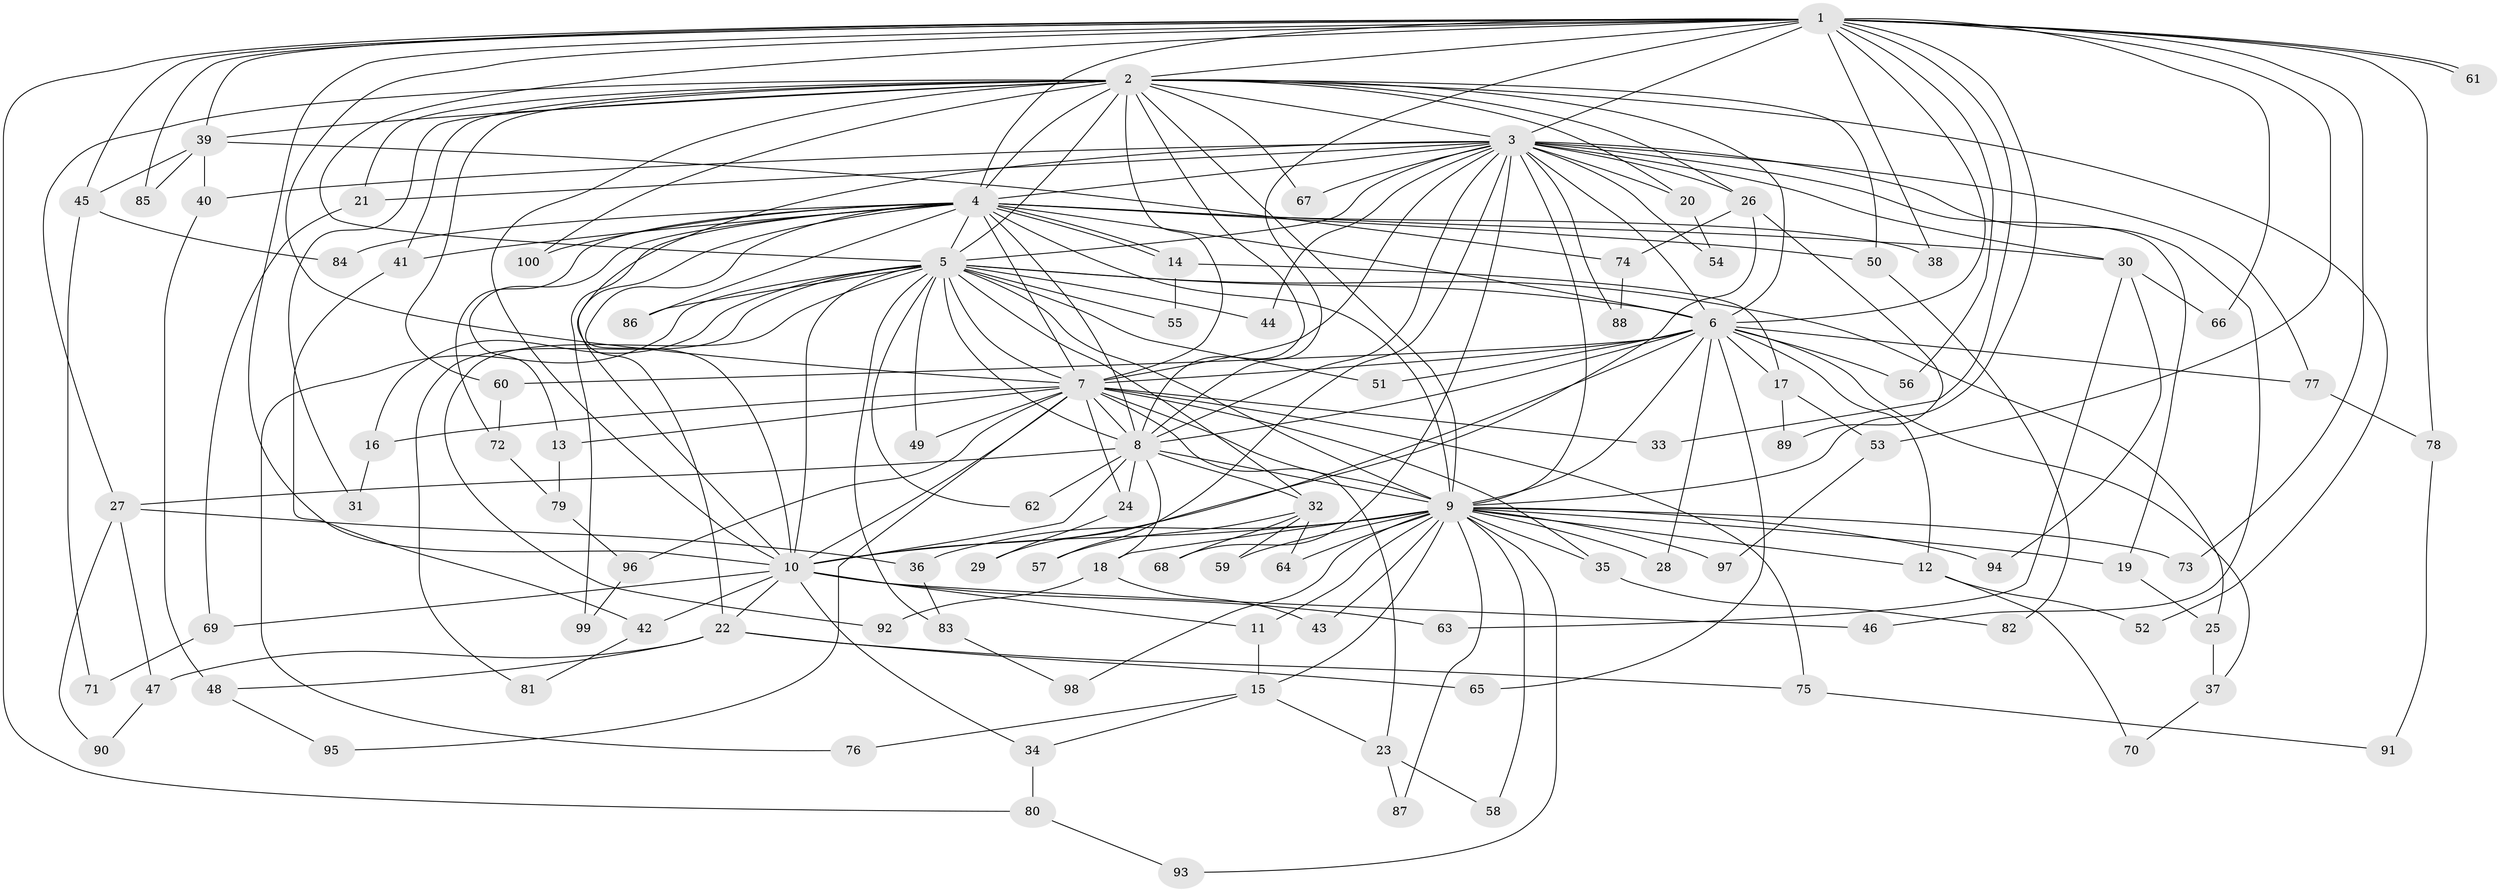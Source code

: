// Generated by graph-tools (version 1.1) at 2025/11/02/21/25 10:11:07]
// undirected, 100 vertices, 225 edges
graph export_dot {
graph [start="1"]
  node [color=gray90,style=filled];
  1;
  2;
  3;
  4;
  5;
  6;
  7;
  8;
  9;
  10;
  11;
  12;
  13;
  14;
  15;
  16;
  17;
  18;
  19;
  20;
  21;
  22;
  23;
  24;
  25;
  26;
  27;
  28;
  29;
  30;
  31;
  32;
  33;
  34;
  35;
  36;
  37;
  38;
  39;
  40;
  41;
  42;
  43;
  44;
  45;
  46;
  47;
  48;
  49;
  50;
  51;
  52;
  53;
  54;
  55;
  56;
  57;
  58;
  59;
  60;
  61;
  62;
  63;
  64;
  65;
  66;
  67;
  68;
  69;
  70;
  71;
  72;
  73;
  74;
  75;
  76;
  77;
  78;
  79;
  80;
  81;
  82;
  83;
  84;
  85;
  86;
  87;
  88;
  89;
  90;
  91;
  92;
  93;
  94;
  95;
  96;
  97;
  98;
  99;
  100;
  1 -- 2;
  1 -- 3;
  1 -- 4;
  1 -- 5;
  1 -- 6;
  1 -- 7;
  1 -- 8;
  1 -- 9;
  1 -- 10;
  1 -- 33;
  1 -- 38;
  1 -- 39;
  1 -- 45;
  1 -- 53;
  1 -- 56;
  1 -- 61;
  1 -- 61;
  1 -- 66;
  1 -- 73;
  1 -- 78;
  1 -- 80;
  1 -- 85;
  2 -- 3;
  2 -- 4;
  2 -- 5;
  2 -- 6;
  2 -- 7;
  2 -- 8;
  2 -- 9;
  2 -- 10;
  2 -- 20;
  2 -- 21;
  2 -- 26;
  2 -- 27;
  2 -- 31;
  2 -- 39;
  2 -- 41;
  2 -- 50;
  2 -- 52;
  2 -- 60;
  2 -- 67;
  2 -- 100;
  3 -- 4;
  3 -- 5;
  3 -- 6;
  3 -- 7;
  3 -- 8;
  3 -- 9;
  3 -- 10;
  3 -- 19;
  3 -- 20;
  3 -- 21;
  3 -- 26;
  3 -- 30;
  3 -- 40;
  3 -- 44;
  3 -- 46;
  3 -- 54;
  3 -- 57;
  3 -- 67;
  3 -- 68;
  3 -- 77;
  3 -- 88;
  4 -- 5;
  4 -- 6;
  4 -- 7;
  4 -- 8;
  4 -- 9;
  4 -- 10;
  4 -- 13;
  4 -- 14;
  4 -- 14;
  4 -- 22;
  4 -- 30;
  4 -- 38;
  4 -- 41;
  4 -- 50;
  4 -- 72;
  4 -- 84;
  4 -- 86;
  4 -- 99;
  4 -- 100;
  5 -- 6;
  5 -- 7;
  5 -- 8;
  5 -- 9;
  5 -- 10;
  5 -- 16;
  5 -- 25;
  5 -- 32;
  5 -- 44;
  5 -- 49;
  5 -- 51;
  5 -- 55;
  5 -- 62;
  5 -- 76;
  5 -- 81;
  5 -- 83;
  5 -- 86;
  5 -- 92;
  6 -- 7;
  6 -- 8;
  6 -- 9;
  6 -- 10;
  6 -- 12;
  6 -- 17;
  6 -- 28;
  6 -- 37;
  6 -- 51;
  6 -- 56;
  6 -- 60;
  6 -- 65;
  6 -- 77;
  7 -- 8;
  7 -- 9;
  7 -- 10;
  7 -- 13;
  7 -- 16;
  7 -- 23;
  7 -- 24;
  7 -- 33;
  7 -- 35;
  7 -- 49;
  7 -- 75;
  7 -- 95;
  7 -- 96;
  8 -- 9;
  8 -- 10;
  8 -- 18;
  8 -- 24;
  8 -- 27;
  8 -- 32;
  8 -- 62;
  9 -- 10;
  9 -- 11;
  9 -- 12;
  9 -- 15;
  9 -- 18;
  9 -- 19;
  9 -- 28;
  9 -- 35;
  9 -- 36;
  9 -- 43;
  9 -- 58;
  9 -- 59;
  9 -- 64;
  9 -- 73;
  9 -- 87;
  9 -- 93;
  9 -- 94;
  9 -- 97;
  9 -- 98;
  10 -- 11;
  10 -- 22;
  10 -- 34;
  10 -- 42;
  10 -- 46;
  10 -- 63;
  10 -- 69;
  11 -- 15;
  12 -- 52;
  12 -- 70;
  13 -- 79;
  14 -- 17;
  14 -- 55;
  15 -- 23;
  15 -- 34;
  15 -- 76;
  16 -- 31;
  17 -- 53;
  17 -- 89;
  18 -- 43;
  18 -- 92;
  19 -- 25;
  20 -- 54;
  21 -- 69;
  22 -- 47;
  22 -- 48;
  22 -- 65;
  22 -- 75;
  23 -- 58;
  23 -- 87;
  24 -- 29;
  25 -- 37;
  26 -- 29;
  26 -- 74;
  26 -- 89;
  27 -- 36;
  27 -- 47;
  27 -- 90;
  30 -- 63;
  30 -- 66;
  30 -- 94;
  32 -- 57;
  32 -- 59;
  32 -- 64;
  32 -- 68;
  34 -- 80;
  35 -- 82;
  36 -- 83;
  37 -- 70;
  39 -- 40;
  39 -- 45;
  39 -- 74;
  39 -- 85;
  40 -- 48;
  41 -- 42;
  42 -- 81;
  45 -- 71;
  45 -- 84;
  47 -- 90;
  48 -- 95;
  50 -- 82;
  53 -- 97;
  60 -- 72;
  69 -- 71;
  72 -- 79;
  74 -- 88;
  75 -- 91;
  77 -- 78;
  78 -- 91;
  79 -- 96;
  80 -- 93;
  83 -- 98;
  96 -- 99;
}
